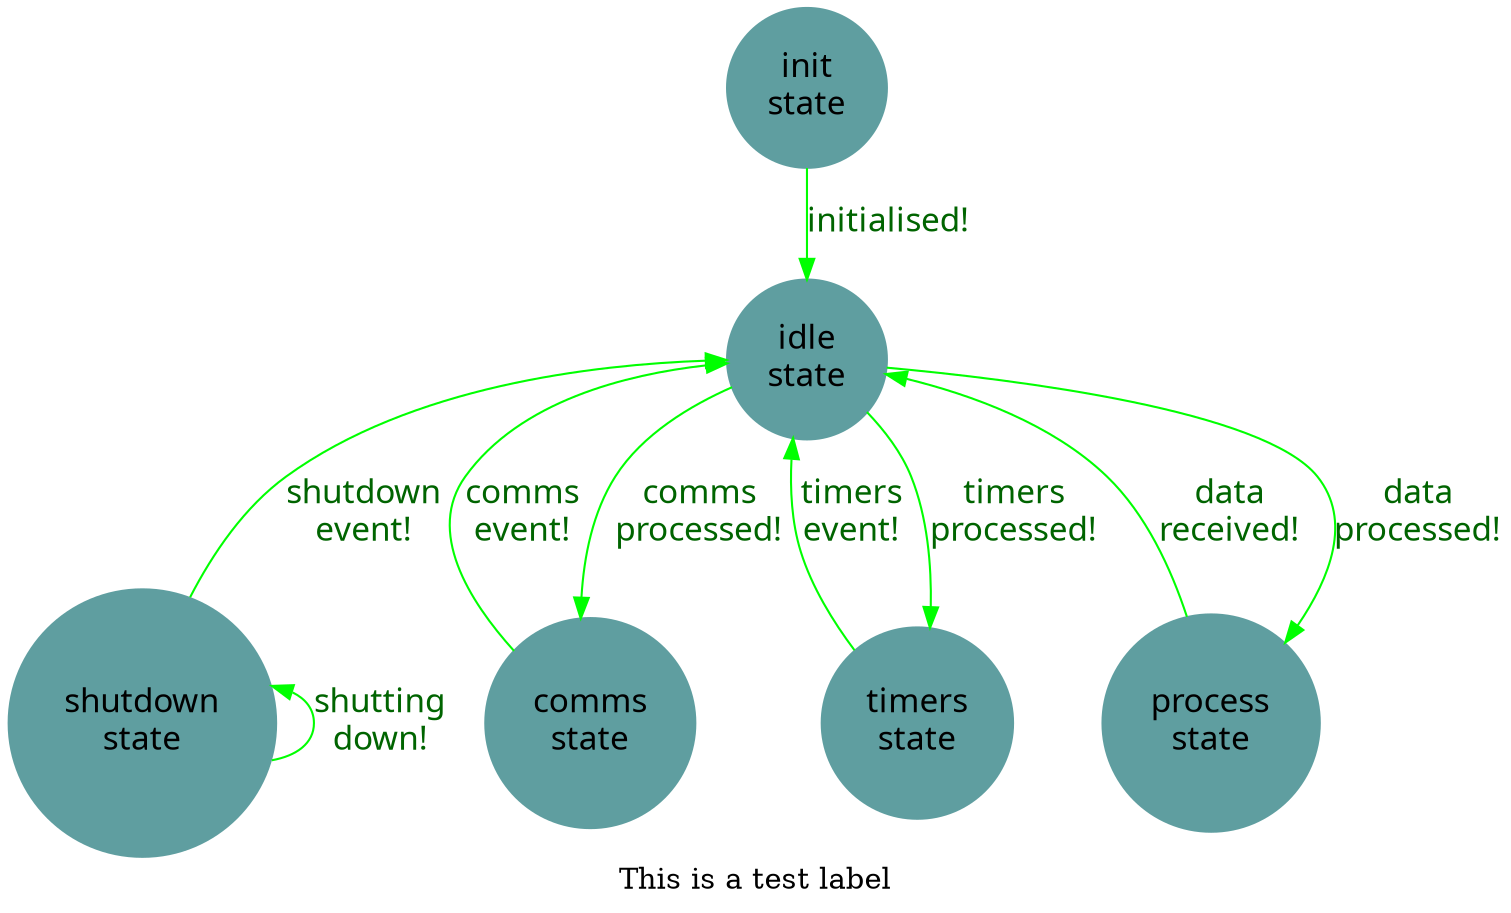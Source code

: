 digraph test_state_data {
  graph [bgcolor = white, label = "\n\nTest State Data", rankdir = "UD"];
  graph [bgcolor = white, label = "This is a test label", rankdir = "UD"];
  edge [color = green, fontcolor = darkgreen, fontname = "verdana", fontsize = "16", url = "http://google.com"];
  node [color = black, fillcolor = red, fontcolor = white, fontname = "verdana", fontsize = "16", shape = circle, style = filled, url = "http://google.com"];
  init_state [color = cadetblue, fillcolor = cadetblue, fontcolor = black, label = "init\nstate"];
  init_state -> idle_state [dir = "forward", label = "initialised!"];
  shutdown_state [color = cadetblue, fillcolor = cadetblue, fontcolor = black, label = "shutdown\nstate"];
  shutdown_state -> shutdown_state [dir = "back", label = "shutting\ndown!"];
  comms_state [color = cadetblue, fillcolor = cadetblue, fontcolor = black, label = "comms\nstate"];
  comms_state -> idle_state [dir = "back", label = "comms\nprocessed!"];
  timers_state [color = cadetblue, fillcolor = cadetblue, fontcolor = black, label = "timers\nstate"];
  timers_state -> idle_state [dir = "back", label = "timers\nprocessed!"];
  process_state [color = cadetblue, fillcolor = cadetblue, fontcolor = black, label = "process\nstate"];
  process_state -> idle_state [dir = "back", label = "data\nprocessed!"];
  idle_state [color = cadetblue, fillcolor = cadetblue, fontcolor = black, label = "idle\nstate"];
  idle_state -> process_state [dir = "back", label = "data\nreceived!"];
  idle_state [color = cadetblue, fillcolor = cadetblue, fontcolor = black, label = "idle\nstate"];
  idle_state -> timers_state [dir = "back", label = "timers\nevent!"];
  idle_state [color = cadetblue, fillcolor = cadetblue, fontcolor = black, label = "idle\nstate"];
  idle_state -> comms_state [dir = "back", label = "comms\nevent!"];
  idle_state [color = cadetblue, fillcolor = cadetblue, fontcolor = black, label = "idle\nstate"];
  idle_state -> shutdown_state [dir = "back", label = "shutdown\nevent!"];
}
